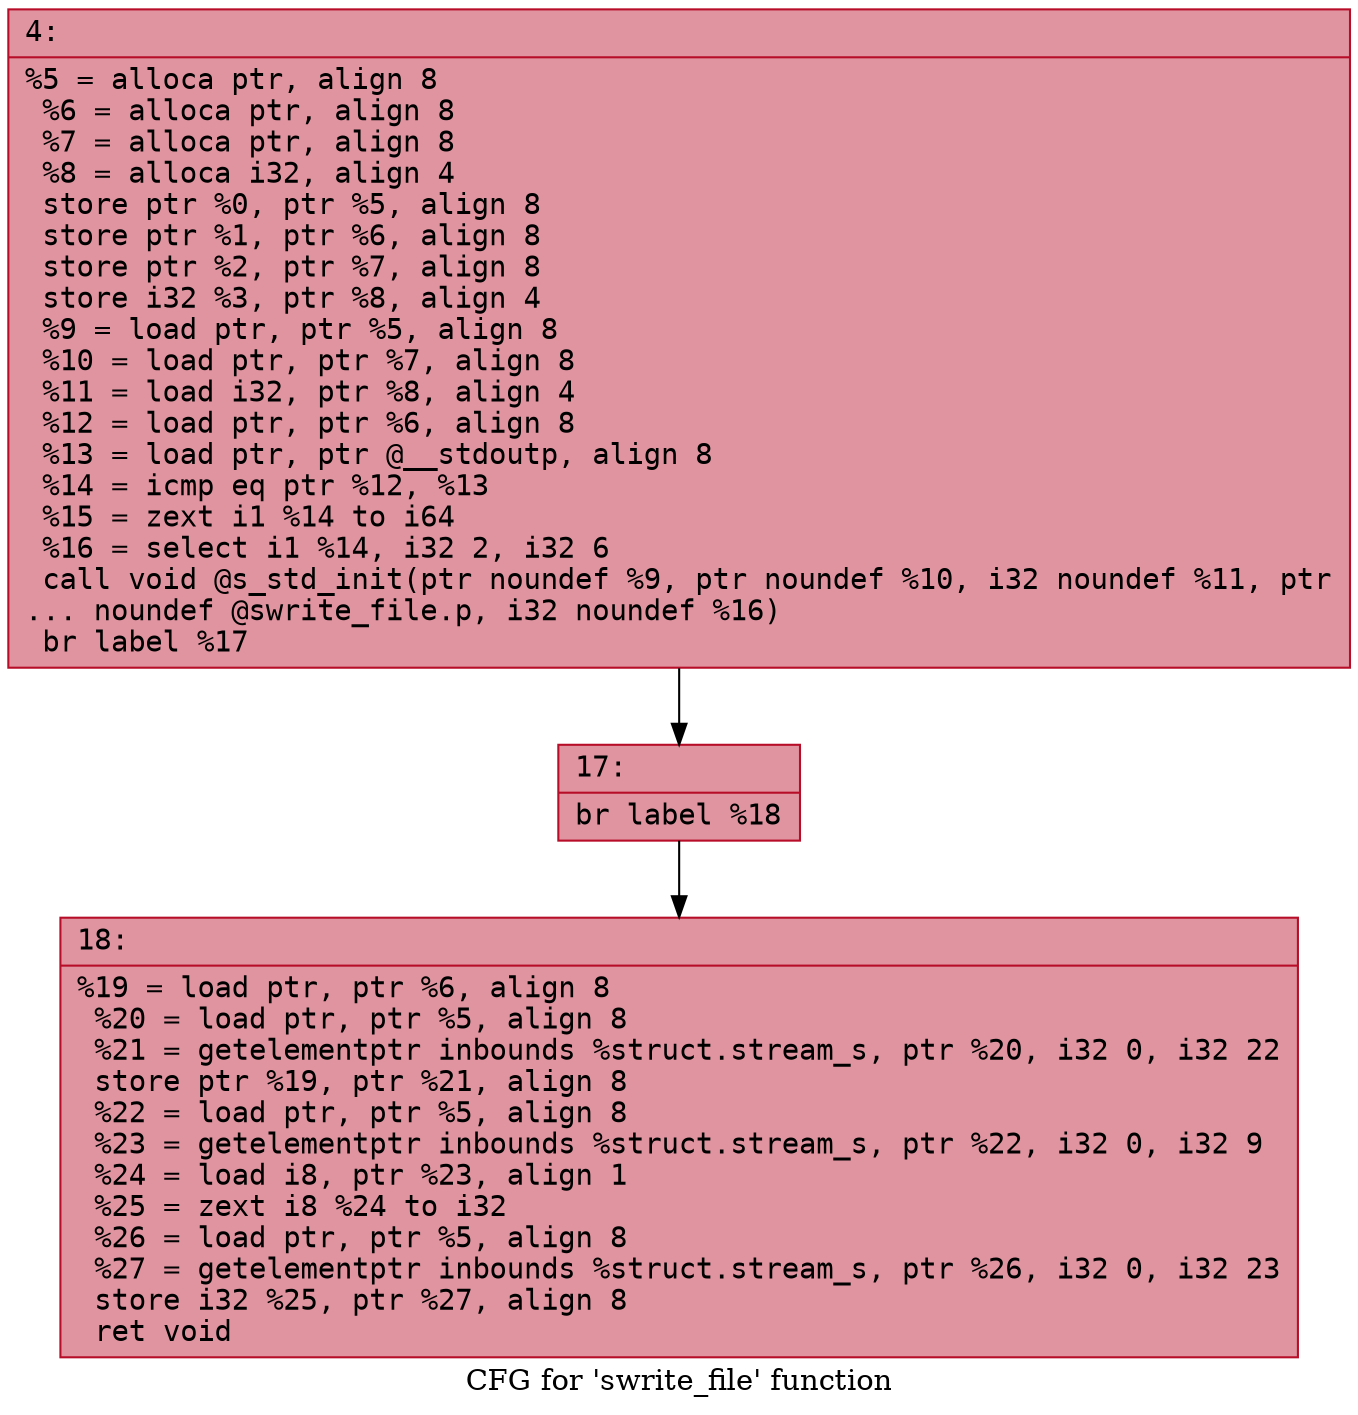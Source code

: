 digraph "CFG for 'swrite_file' function" {
	label="CFG for 'swrite_file' function";

	Node0x6000009a7390 [shape=record,color="#b70d28ff", style=filled, fillcolor="#b70d2870" fontname="Courier",label="{4:\l|  %5 = alloca ptr, align 8\l  %6 = alloca ptr, align 8\l  %7 = alloca ptr, align 8\l  %8 = alloca i32, align 4\l  store ptr %0, ptr %5, align 8\l  store ptr %1, ptr %6, align 8\l  store ptr %2, ptr %7, align 8\l  store i32 %3, ptr %8, align 4\l  %9 = load ptr, ptr %5, align 8\l  %10 = load ptr, ptr %7, align 8\l  %11 = load i32, ptr %8, align 4\l  %12 = load ptr, ptr %6, align 8\l  %13 = load ptr, ptr @__stdoutp, align 8\l  %14 = icmp eq ptr %12, %13\l  %15 = zext i1 %14 to i64\l  %16 = select i1 %14, i32 2, i32 6\l  call void @s_std_init(ptr noundef %9, ptr noundef %10, i32 noundef %11, ptr\l... noundef @swrite_file.p, i32 noundef %16)\l  br label %17\l}"];
	Node0x6000009a7390 -> Node0x6000009a73e0[tooltip="4 -> 17\nProbability 100.00%" ];
	Node0x6000009a73e0 [shape=record,color="#b70d28ff", style=filled, fillcolor="#b70d2870" fontname="Courier",label="{17:\l|  br label %18\l}"];
	Node0x6000009a73e0 -> Node0x6000009a7430[tooltip="17 -> 18\nProbability 100.00%" ];
	Node0x6000009a7430 [shape=record,color="#b70d28ff", style=filled, fillcolor="#b70d2870" fontname="Courier",label="{18:\l|  %19 = load ptr, ptr %6, align 8\l  %20 = load ptr, ptr %5, align 8\l  %21 = getelementptr inbounds %struct.stream_s, ptr %20, i32 0, i32 22\l  store ptr %19, ptr %21, align 8\l  %22 = load ptr, ptr %5, align 8\l  %23 = getelementptr inbounds %struct.stream_s, ptr %22, i32 0, i32 9\l  %24 = load i8, ptr %23, align 1\l  %25 = zext i8 %24 to i32\l  %26 = load ptr, ptr %5, align 8\l  %27 = getelementptr inbounds %struct.stream_s, ptr %26, i32 0, i32 23\l  store i32 %25, ptr %27, align 8\l  ret void\l}"];
}
